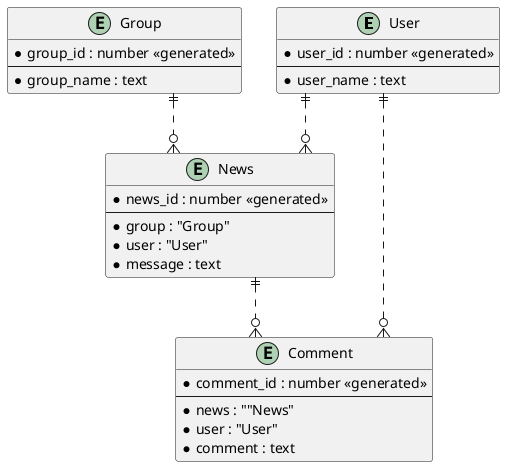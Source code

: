 
@startuml
skinparam linetype ortho

entity "User" as u01 {
  *user_id : number <<generated>>
  --
  *user_name : text
}

entity "Group" as ng {
  *group_id : number <<generated>>
  --
  *group_name : text
}

entity "News" as n {
  *news_id : number <<generated>>
  --
  *group : "Group"
  *user : "User"
  *message : text
}

entity "Comment" as nc {
  *comment_id : number <<generated>>
  --
  *news : ""News"
  *user : "User"
  *comment : text
}


u01 ||..o{ n
u01 ||..o{ nc
n ||..o{ nc
ng ||..o{ n
@enduml
